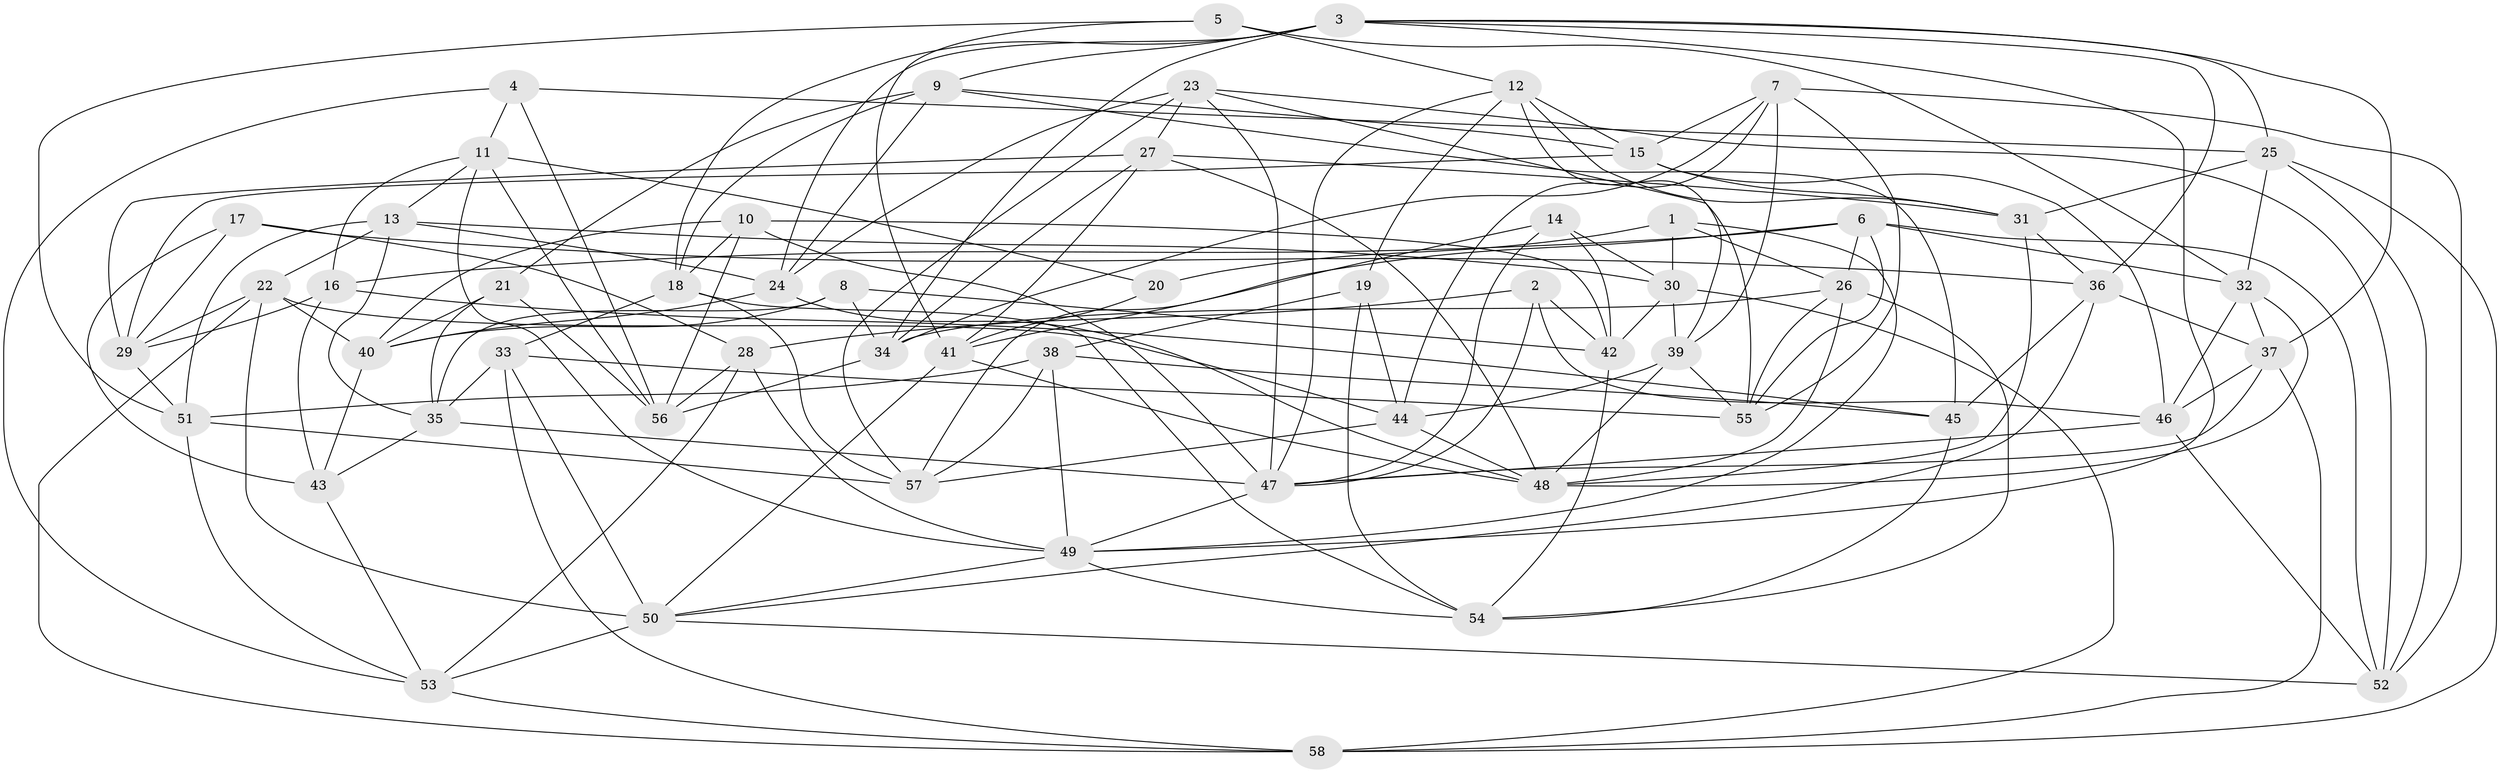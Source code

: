 // original degree distribution, {4: 1.0}
// Generated by graph-tools (version 1.1) at 2025/26/03/09/25 03:26:59]
// undirected, 58 vertices, 165 edges
graph export_dot {
graph [start="1"]
  node [color=gray90,style=filled];
  1;
  2;
  3;
  4;
  5;
  6;
  7;
  8;
  9;
  10;
  11;
  12;
  13;
  14;
  15;
  16;
  17;
  18;
  19;
  20;
  21;
  22;
  23;
  24;
  25;
  26;
  27;
  28;
  29;
  30;
  31;
  32;
  33;
  34;
  35;
  36;
  37;
  38;
  39;
  40;
  41;
  42;
  43;
  44;
  45;
  46;
  47;
  48;
  49;
  50;
  51;
  52;
  53;
  54;
  55;
  56;
  57;
  58;
  1 -- 20 [weight=2.0];
  1 -- 26 [weight=1.0];
  1 -- 30 [weight=1.0];
  1 -- 49 [weight=2.0];
  2 -- 28 [weight=1.0];
  2 -- 42 [weight=1.0];
  2 -- 46 [weight=1.0];
  2 -- 47 [weight=1.0];
  3 -- 9 [weight=1.0];
  3 -- 18 [weight=1.0];
  3 -- 24 [weight=1.0];
  3 -- 25 [weight=1.0];
  3 -- 34 [weight=1.0];
  3 -- 36 [weight=1.0];
  3 -- 37 [weight=1.0];
  3 -- 49 [weight=1.0];
  4 -- 11 [weight=1.0];
  4 -- 25 [weight=1.0];
  4 -- 53 [weight=1.0];
  4 -- 56 [weight=1.0];
  5 -- 12 [weight=1.0];
  5 -- 32 [weight=1.0];
  5 -- 41 [weight=1.0];
  5 -- 51 [weight=1.0];
  6 -- 16 [weight=1.0];
  6 -- 26 [weight=1.0];
  6 -- 32 [weight=1.0];
  6 -- 41 [weight=1.0];
  6 -- 52 [weight=1.0];
  6 -- 55 [weight=1.0];
  7 -- 15 [weight=1.0];
  7 -- 34 [weight=1.0];
  7 -- 39 [weight=1.0];
  7 -- 44 [weight=1.0];
  7 -- 52 [weight=1.0];
  7 -- 55 [weight=1.0];
  8 -- 34 [weight=1.0];
  8 -- 35 [weight=1.0];
  8 -- 40 [weight=1.0];
  8 -- 42 [weight=1.0];
  9 -- 15 [weight=1.0];
  9 -- 18 [weight=1.0];
  9 -- 21 [weight=1.0];
  9 -- 24 [weight=1.0];
  9 -- 45 [weight=1.0];
  10 -- 18 [weight=1.0];
  10 -- 40 [weight=1.0];
  10 -- 42 [weight=1.0];
  10 -- 47 [weight=2.0];
  10 -- 56 [weight=1.0];
  11 -- 13 [weight=1.0];
  11 -- 16 [weight=1.0];
  11 -- 20 [weight=1.0];
  11 -- 49 [weight=1.0];
  11 -- 56 [weight=1.0];
  12 -- 15 [weight=1.0];
  12 -- 19 [weight=1.0];
  12 -- 31 [weight=1.0];
  12 -- 39 [weight=1.0];
  12 -- 47 [weight=1.0];
  13 -- 22 [weight=1.0];
  13 -- 24 [weight=1.0];
  13 -- 30 [weight=1.0];
  13 -- 35 [weight=1.0];
  13 -- 51 [weight=1.0];
  14 -- 30 [weight=1.0];
  14 -- 42 [weight=1.0];
  14 -- 47 [weight=1.0];
  14 -- 57 [weight=1.0];
  15 -- 29 [weight=1.0];
  15 -- 31 [weight=1.0];
  15 -- 46 [weight=1.0];
  16 -- 29 [weight=1.0];
  16 -- 43 [weight=2.0];
  16 -- 45 [weight=1.0];
  17 -- 28 [weight=1.0];
  17 -- 29 [weight=1.0];
  17 -- 36 [weight=1.0];
  17 -- 43 [weight=1.0];
  18 -- 33 [weight=1.0];
  18 -- 54 [weight=1.0];
  18 -- 57 [weight=1.0];
  19 -- 38 [weight=1.0];
  19 -- 44 [weight=1.0];
  19 -- 54 [weight=1.0];
  20 -- 41 [weight=1.0];
  21 -- 35 [weight=1.0];
  21 -- 40 [weight=1.0];
  21 -- 56 [weight=1.0];
  22 -- 29 [weight=1.0];
  22 -- 40 [weight=1.0];
  22 -- 44 [weight=1.0];
  22 -- 50 [weight=1.0];
  22 -- 58 [weight=1.0];
  23 -- 24 [weight=1.0];
  23 -- 27 [weight=1.0];
  23 -- 47 [weight=1.0];
  23 -- 52 [weight=1.0];
  23 -- 55 [weight=1.0];
  23 -- 57 [weight=1.0];
  24 -- 40 [weight=1.0];
  24 -- 48 [weight=1.0];
  25 -- 31 [weight=1.0];
  25 -- 32 [weight=1.0];
  25 -- 52 [weight=1.0];
  25 -- 58 [weight=1.0];
  26 -- 34 [weight=1.0];
  26 -- 48 [weight=1.0];
  26 -- 54 [weight=1.0];
  26 -- 55 [weight=1.0];
  27 -- 29 [weight=1.0];
  27 -- 31 [weight=1.0];
  27 -- 34 [weight=1.0];
  27 -- 41 [weight=1.0];
  27 -- 48 [weight=1.0];
  28 -- 49 [weight=2.0];
  28 -- 53 [weight=1.0];
  28 -- 56 [weight=1.0];
  29 -- 51 [weight=1.0];
  30 -- 39 [weight=1.0];
  30 -- 42 [weight=1.0];
  30 -- 58 [weight=1.0];
  31 -- 36 [weight=1.0];
  31 -- 48 [weight=1.0];
  32 -- 37 [weight=1.0];
  32 -- 46 [weight=1.0];
  32 -- 48 [weight=1.0];
  33 -- 35 [weight=1.0];
  33 -- 50 [weight=2.0];
  33 -- 55 [weight=1.0];
  33 -- 58 [weight=1.0];
  34 -- 56 [weight=1.0];
  35 -- 43 [weight=1.0];
  35 -- 47 [weight=1.0];
  36 -- 37 [weight=1.0];
  36 -- 45 [weight=1.0];
  36 -- 50 [weight=1.0];
  37 -- 46 [weight=1.0];
  37 -- 47 [weight=1.0];
  37 -- 58 [weight=1.0];
  38 -- 45 [weight=2.0];
  38 -- 49 [weight=1.0];
  38 -- 51 [weight=1.0];
  38 -- 57 [weight=1.0];
  39 -- 44 [weight=1.0];
  39 -- 48 [weight=1.0];
  39 -- 55 [weight=1.0];
  40 -- 43 [weight=1.0];
  41 -- 48 [weight=1.0];
  41 -- 50 [weight=1.0];
  42 -- 54 [weight=1.0];
  43 -- 53 [weight=1.0];
  44 -- 48 [weight=1.0];
  44 -- 57 [weight=1.0];
  45 -- 54 [weight=1.0];
  46 -- 47 [weight=1.0];
  46 -- 52 [weight=1.0];
  47 -- 49 [weight=1.0];
  49 -- 50 [weight=1.0];
  49 -- 54 [weight=1.0];
  50 -- 52 [weight=1.0];
  50 -- 53 [weight=1.0];
  51 -- 53 [weight=1.0];
  51 -- 57 [weight=1.0];
  53 -- 58 [weight=1.0];
}
